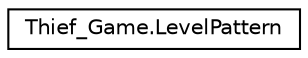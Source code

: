digraph "Иерархия классов. Графический вид."
{
 // LATEX_PDF_SIZE
  edge [fontname="Helvetica",fontsize="10",labelfontname="Helvetica",labelfontsize="10"];
  node [fontname="Helvetica",fontsize="10",shape=record];
  rankdir="LR";
  Node0 [label="Thief_Game.LevelPattern",height=0.2,width=0.4,color="black", fillcolor="white", style="filled",URL="$class_thief___game_1_1_level_pattern.html",tooltip="Класс инициализаци элементов уровня по заданному паттерну"];
}
